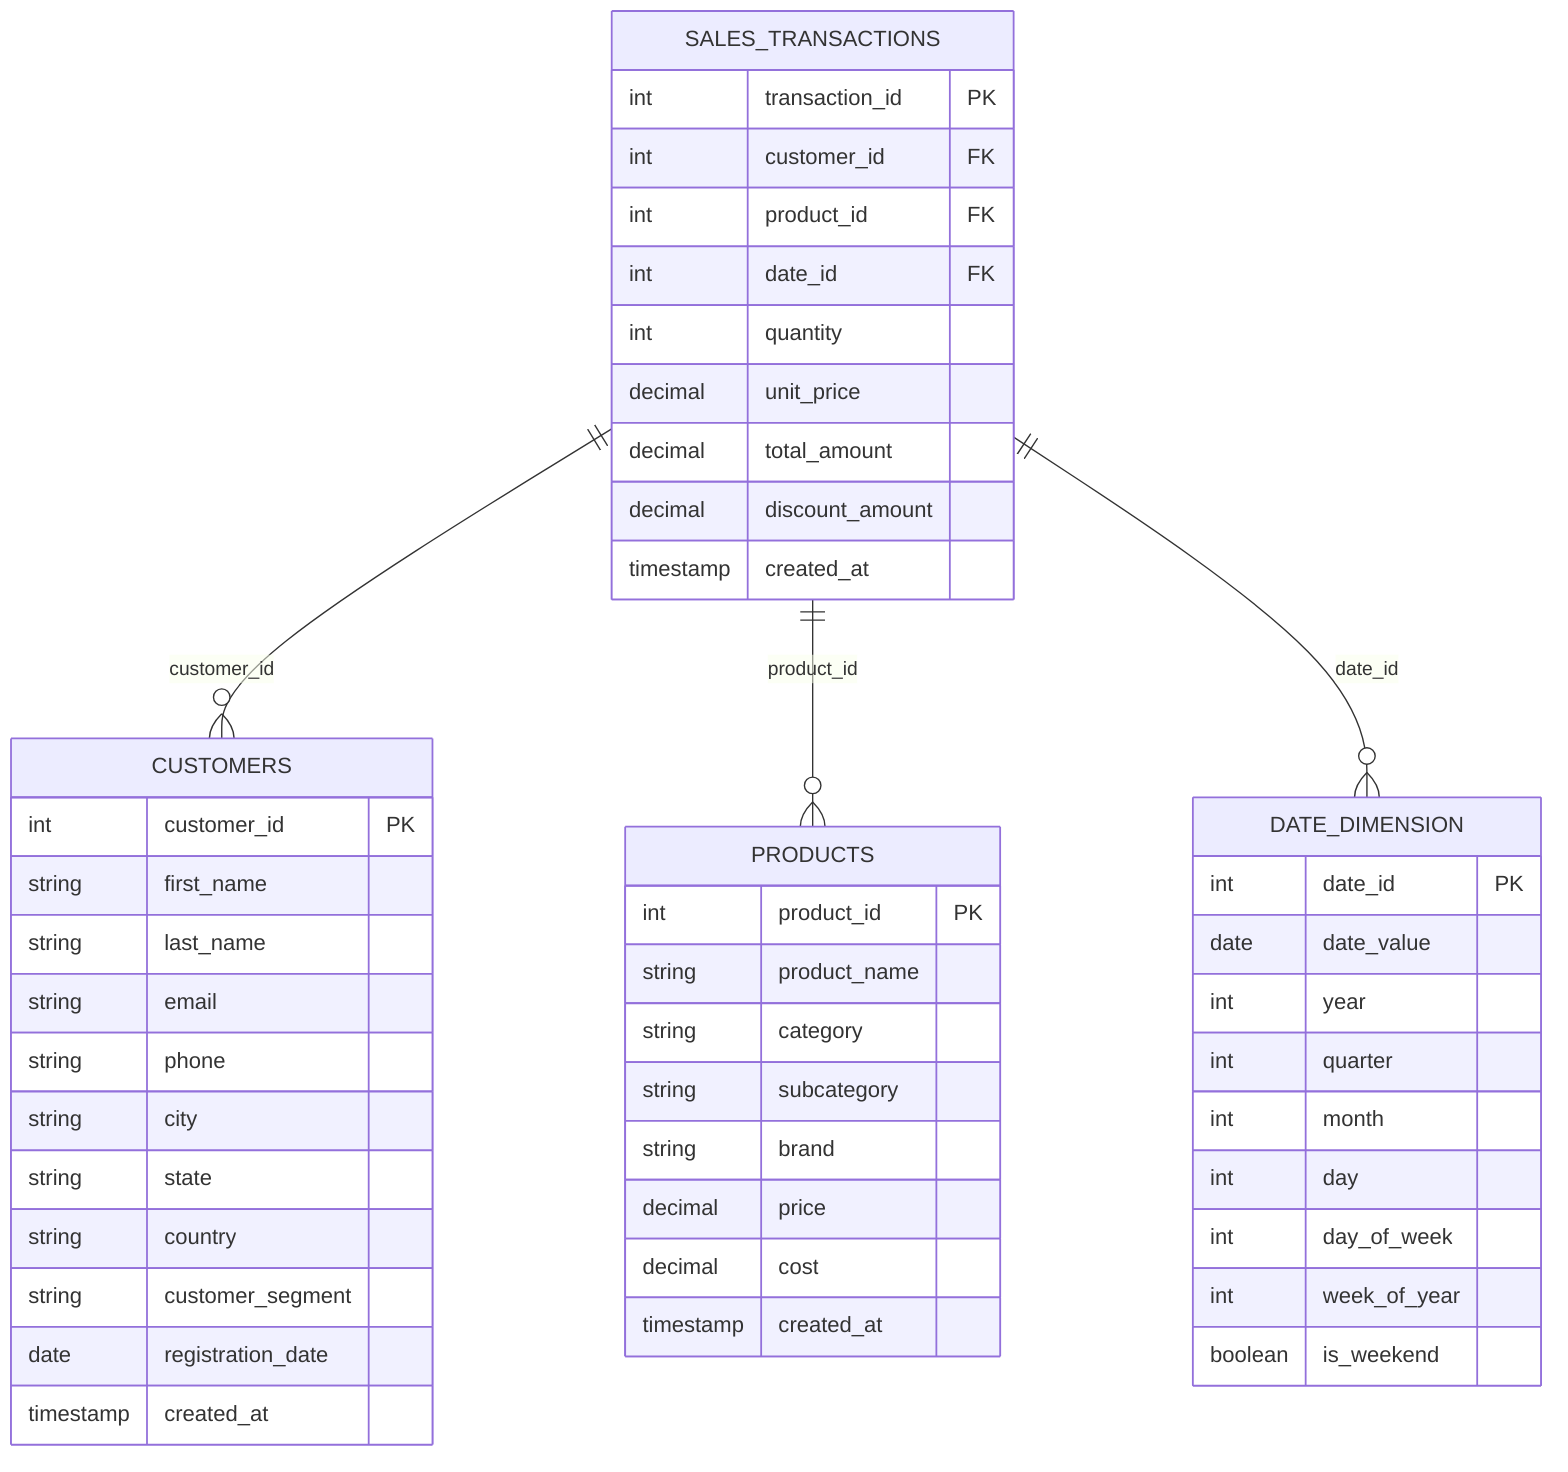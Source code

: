 erDiagram
    %% Fact Table (Center of Star)
    SALES_TRANSACTIONS {
        int transaction_id PK
        int customer_id FK
        int product_id FK
        int date_id FK
        int quantity
        decimal unit_price
        decimal total_amount
        decimal discount_amount
        timestamp created_at
    }

    %% Dimension Tables (Points of Star)
    CUSTOMERS {
        int customer_id PK
        string first_name
        string last_name
        string email
        string phone
        string city
        string state
        string country
        string customer_segment
        date registration_date
        timestamp created_at
    }

    PRODUCTS {
        int product_id PK
        string product_name
        string category
        string subcategory
        string brand
        decimal price
        decimal cost
        timestamp created_at
    }

    DATE_DIMENSION {
        int date_id PK
        date date_value
        int year
        int quarter
        int month
        int day
        int day_of_week
        int week_of_year
        boolean is_weekend
    }

    %% Relationships (Star Schema)
    SALES_TRANSACTIONS ||--o{ CUSTOMERS : "customer_id"
    SALES_TRANSACTIONS ||--o{ PRODUCTS : "product_id"
    SALES_TRANSACTIONS ||--o{ DATE_DIMENSION : "date_id"